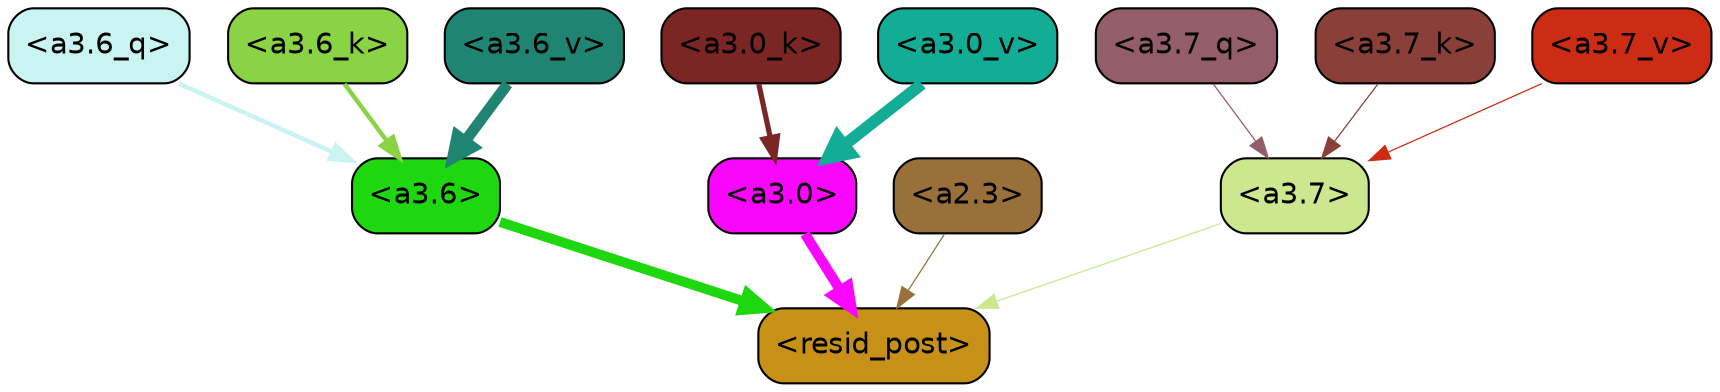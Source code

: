 strict digraph "" {
	graph [bgcolor=transparent,
		layout=dot,
		overlap=false,
		splines=true
	];
	"<a3.7>"	[color=black,
		fillcolor="#cce78d",
		fontname=Helvetica,
		shape=box,
		style="filled, rounded"];
	"<resid_post>"	[color=black,
		fillcolor="#c79117",
		fontname=Helvetica,
		shape=box,
		style="filled, rounded"];
	"<a3.7>" -> "<resid_post>"	[color="#cce78d",
		penwidth=0.6];
	"<a3.6>"	[color=black,
		fillcolor="#1ed70f",
		fontname=Helvetica,
		shape=box,
		style="filled, rounded"];
	"<a3.6>" -> "<resid_post>"	[color="#1ed70f",
		penwidth=4.7534414529800415];
	"<a3.0>"	[color=black,
		fillcolor="#f907fc",
		fontname=Helvetica,
		shape=box,
		style="filled, rounded"];
	"<a3.0>" -> "<resid_post>"	[color="#f907fc",
		penwidth=4.898576855659485];
	"<a2.3>"	[color=black,
		fillcolor="#99703a",
		fontname=Helvetica,
		shape=box,
		style="filled, rounded"];
	"<a2.3>" -> "<resid_post>"	[color="#99703a",
		penwidth=0.6];
	"<a3.7_q>"	[color=black,
		fillcolor="#935e69",
		fontname=Helvetica,
		shape=box,
		style="filled, rounded"];
	"<a3.7_q>" -> "<a3.7>"	[color="#935e69",
		penwidth=0.6];
	"<a3.6_q>"	[color=black,
		fillcolor="#caf4f1",
		fontname=Helvetica,
		shape=box,
		style="filled, rounded"];
	"<a3.6_q>" -> "<a3.6>"	[color="#caf4f1",
		penwidth=2.160832464694977];
	"<a3.7_k>"	[color=black,
		fillcolor="#8a4038",
		fontname=Helvetica,
		shape=box,
		style="filled, rounded"];
	"<a3.7_k>" -> "<a3.7>"	[color="#8a4038",
		penwidth=0.6];
	"<a3.6_k>"	[color=black,
		fillcolor="#8ad345",
		fontname=Helvetica,
		shape=box,
		style="filled, rounded"];
	"<a3.6_k>" -> "<a3.6>"	[color="#8ad345",
		penwidth=2.13908451795578];
	"<a3.0_k>"	[color=black,
		fillcolor="#7b2624",
		fontname=Helvetica,
		shape=box,
		style="filled, rounded"];
	"<a3.0_k>" -> "<a3.0>"	[color="#7b2624",
		penwidth=2.520303964614868];
	"<a3.7_v>"	[color=black,
		fillcolor="#cc2c14",
		fontname=Helvetica,
		shape=box,
		style="filled, rounded"];
	"<a3.7_v>" -> "<a3.7>"	[color="#cc2c14",
		penwidth=0.6];
	"<a3.6_v>"	[color=black,
		fillcolor="#1f8572",
		fontname=Helvetica,
		shape=box,
		style="filled, rounded"];
	"<a3.6_v>" -> "<a3.6>"	[color="#1f8572",
		penwidth=5.297133803367615];
	"<a3.0_v>"	[color=black,
		fillcolor="#13ac94",
		fontname=Helvetica,
		shape=box,
		style="filled, rounded"];
	"<a3.0_v>" -> "<a3.0>"	[color="#13ac94",
		penwidth=5.680712580680847];
}
